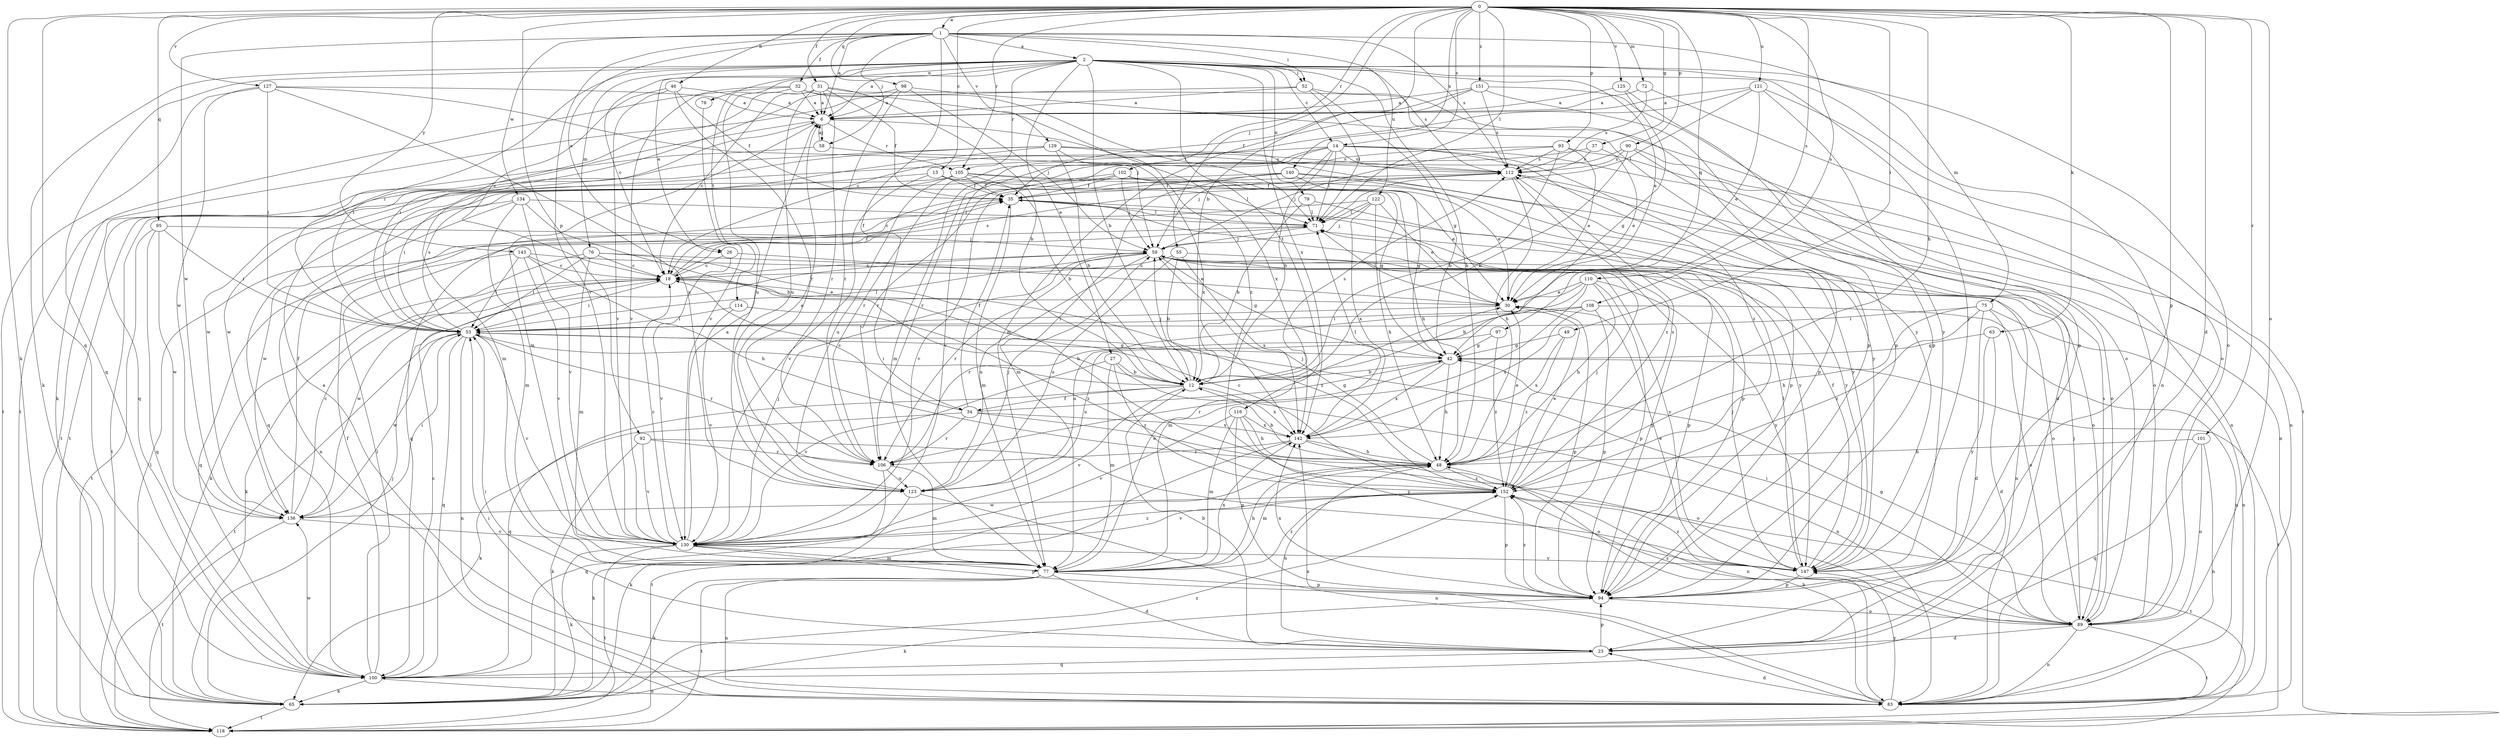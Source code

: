strict digraph  {
0;
1;
2;
6;
12;
13;
14;
18;
23;
26;
27;
30;
31;
32;
34;
35;
37;
42;
46;
48;
49;
52;
53;
55;
58;
59;
63;
65;
71;
72;
75;
76;
77;
78;
79;
83;
89;
90;
92;
93;
94;
95;
97;
98;
100;
101;
102;
105;
106;
108;
110;
112;
114;
116;
118;
121;
122;
123;
125;
127;
129;
130;
134;
136;
140;
142;
143;
147;
151;
152;
0 -> 1  [label=a];
0 -> 12  [label=b];
0 -> 13  [label=c];
0 -> 14  [label=c];
0 -> 23  [label=d];
0 -> 31  [label=f];
0 -> 37  [label=g];
0 -> 46  [label=h];
0 -> 48  [label=h];
0 -> 49  [label=i];
0 -> 55  [label=j];
0 -> 63  [label=k];
0 -> 65  [label=k];
0 -> 71  [label=l];
0 -> 72  [label=m];
0 -> 89  [label=o];
0 -> 90  [label=p];
0 -> 92  [label=p];
0 -> 93  [label=p];
0 -> 94  [label=p];
0 -> 95  [label=q];
0 -> 97  [label=q];
0 -> 98  [label=q];
0 -> 100  [label=q];
0 -> 101  [label=r];
0 -> 102  [label=r];
0 -> 105  [label=r];
0 -> 108  [label=s];
0 -> 110  [label=s];
0 -> 121  [label=u];
0 -> 125  [label=v];
0 -> 127  [label=v];
0 -> 140  [label=x];
0 -> 143  [label=y];
0 -> 151  [label=z];
1 -> 2  [label=a];
1 -> 6  [label=a];
1 -> 26  [label=e];
1 -> 32  [label=f];
1 -> 34  [label=f];
1 -> 52  [label=i];
1 -> 58  [label=j];
1 -> 75  [label=m];
1 -> 112  [label=s];
1 -> 122  [label=u];
1 -> 129  [label=v];
1 -> 130  [label=v];
1 -> 134  [label=w];
1 -> 136  [label=w];
2 -> 6  [label=a];
2 -> 12  [label=b];
2 -> 14  [label=c];
2 -> 18  [label=c];
2 -> 26  [label=e];
2 -> 27  [label=e];
2 -> 30  [label=e];
2 -> 48  [label=h];
2 -> 52  [label=i];
2 -> 53  [label=i];
2 -> 65  [label=k];
2 -> 76  [label=m];
2 -> 78  [label=n];
2 -> 79  [label=n];
2 -> 83  [label=n];
2 -> 89  [label=o];
2 -> 100  [label=q];
2 -> 105  [label=r];
2 -> 112  [label=s];
2 -> 114  [label=t];
2 -> 116  [label=t];
2 -> 142  [label=x];
2 -> 147  [label=y];
6 -> 58  [label=j];
6 -> 77  [label=m];
6 -> 100  [label=q];
6 -> 105  [label=r];
6 -> 142  [label=x];
12 -> 34  [label=f];
12 -> 53  [label=i];
12 -> 59  [label=j];
12 -> 100  [label=q];
12 -> 112  [label=s];
12 -> 130  [label=v];
12 -> 142  [label=x];
13 -> 35  [label=f];
13 -> 42  [label=g];
13 -> 53  [label=i];
13 -> 71  [label=l];
13 -> 130  [label=v];
14 -> 12  [label=b];
14 -> 59  [label=j];
14 -> 71  [label=l];
14 -> 77  [label=m];
14 -> 83  [label=n];
14 -> 94  [label=p];
14 -> 106  [label=r];
14 -> 112  [label=s];
14 -> 136  [label=w];
14 -> 152  [label=z];
18 -> 30  [label=e];
18 -> 35  [label=f];
18 -> 53  [label=i];
18 -> 65  [label=k];
18 -> 112  [label=s];
18 -> 136  [label=w];
18 -> 152  [label=z];
23 -> 6  [label=a];
23 -> 12  [label=b];
23 -> 48  [label=h];
23 -> 53  [label=i];
23 -> 94  [label=p];
23 -> 100  [label=q];
26 -> 18  [label=c];
26 -> 30  [label=e];
26 -> 130  [label=v];
27 -> 12  [label=b];
27 -> 77  [label=m];
27 -> 83  [label=n];
27 -> 130  [label=v];
27 -> 152  [label=z];
30 -> 53  [label=i];
30 -> 71  [label=l];
30 -> 94  [label=p];
31 -> 6  [label=a];
31 -> 12  [label=b];
31 -> 18  [label=c];
31 -> 35  [label=f];
31 -> 53  [label=i];
31 -> 89  [label=o];
31 -> 106  [label=r];
31 -> 123  [label=u];
32 -> 6  [label=a];
32 -> 65  [label=k];
32 -> 71  [label=l];
32 -> 123  [label=u];
32 -> 130  [label=v];
32 -> 152  [label=z];
34 -> 18  [label=c];
34 -> 35  [label=f];
34 -> 42  [label=g];
34 -> 65  [label=k];
34 -> 89  [label=o];
34 -> 106  [label=r];
34 -> 142  [label=x];
35 -> 71  [label=l];
35 -> 77  [label=m];
35 -> 94  [label=p];
35 -> 147  [label=y];
37 -> 30  [label=e];
37 -> 106  [label=r];
37 -> 112  [label=s];
42 -> 12  [label=b];
42 -> 48  [label=h];
42 -> 106  [label=r];
42 -> 118  [label=t];
42 -> 142  [label=x];
46 -> 6  [label=a];
46 -> 18  [label=c];
46 -> 35  [label=f];
46 -> 106  [label=r];
46 -> 130  [label=v];
48 -> 12  [label=b];
48 -> 30  [label=e];
48 -> 59  [label=j];
48 -> 65  [label=k];
48 -> 77  [label=m];
48 -> 152  [label=z];
49 -> 42  [label=g];
49 -> 142  [label=x];
49 -> 152  [label=z];
52 -> 6  [label=a];
52 -> 42  [label=g];
52 -> 71  [label=l];
52 -> 94  [label=p];
52 -> 118  [label=t];
53 -> 42  [label=g];
53 -> 83  [label=n];
53 -> 100  [label=q];
53 -> 106  [label=r];
53 -> 112  [label=s];
53 -> 118  [label=t];
53 -> 130  [label=v];
53 -> 136  [label=w];
55 -> 12  [label=b];
55 -> 18  [label=c];
55 -> 94  [label=p];
55 -> 123  [label=u];
55 -> 142  [label=x];
58 -> 6  [label=a];
58 -> 112  [label=s];
58 -> 118  [label=t];
59 -> 18  [label=c];
59 -> 42  [label=g];
59 -> 53  [label=i];
59 -> 83  [label=n];
59 -> 94  [label=p];
59 -> 106  [label=r];
59 -> 123  [label=u];
63 -> 23  [label=d];
63 -> 42  [label=g];
63 -> 147  [label=y];
65 -> 59  [label=j];
65 -> 71  [label=l];
65 -> 118  [label=t];
65 -> 152  [label=z];
71 -> 59  [label=j];
71 -> 89  [label=o];
72 -> 6  [label=a];
72 -> 89  [label=o];
72 -> 112  [label=s];
75 -> 23  [label=d];
75 -> 48  [label=h];
75 -> 53  [label=i];
75 -> 83  [label=n];
75 -> 89  [label=o];
75 -> 152  [label=z];
76 -> 18  [label=c];
76 -> 48  [label=h];
76 -> 53  [label=i];
76 -> 65  [label=k];
76 -> 77  [label=m];
76 -> 89  [label=o];
77 -> 23  [label=d];
77 -> 30  [label=e];
77 -> 48  [label=h];
77 -> 65  [label=k];
77 -> 83  [label=n];
77 -> 94  [label=p];
77 -> 118  [label=t];
77 -> 142  [label=x];
77 -> 152  [label=z];
78 -> 130  [label=v];
79 -> 12  [label=b];
79 -> 71  [label=l];
79 -> 147  [label=y];
83 -> 23  [label=d];
83 -> 48  [label=h];
83 -> 53  [label=i];
83 -> 142  [label=x];
83 -> 147  [label=y];
89 -> 23  [label=d];
89 -> 42  [label=g];
89 -> 53  [label=i];
89 -> 59  [label=j];
89 -> 83  [label=n];
89 -> 112  [label=s];
89 -> 118  [label=t];
89 -> 152  [label=z];
90 -> 12  [label=b];
90 -> 23  [label=d];
90 -> 89  [label=o];
90 -> 106  [label=r];
90 -> 112  [label=s];
92 -> 65  [label=k];
92 -> 89  [label=o];
92 -> 106  [label=r];
92 -> 130  [label=v];
93 -> 12  [label=b];
93 -> 30  [label=e];
93 -> 59  [label=j];
93 -> 83  [label=n];
93 -> 112  [label=s];
93 -> 130  [label=v];
94 -> 65  [label=k];
94 -> 89  [label=o];
94 -> 142  [label=x];
94 -> 152  [label=z];
95 -> 53  [label=i];
95 -> 59  [label=j];
95 -> 100  [label=q];
95 -> 118  [label=t];
95 -> 136  [label=w];
97 -> 42  [label=g];
97 -> 123  [label=u];
97 -> 152  [label=z];
98 -> 6  [label=a];
98 -> 53  [label=i];
98 -> 59  [label=j];
98 -> 106  [label=r];
98 -> 147  [label=y];
100 -> 18  [label=c];
100 -> 35  [label=f];
100 -> 65  [label=k];
100 -> 71  [label=l];
100 -> 83  [label=n];
100 -> 136  [label=w];
101 -> 48  [label=h];
101 -> 83  [label=n];
101 -> 89  [label=o];
101 -> 100  [label=q];
102 -> 18  [label=c];
102 -> 30  [label=e];
102 -> 35  [label=f];
102 -> 59  [label=j];
102 -> 130  [label=v];
102 -> 147  [label=y];
105 -> 12  [label=b];
105 -> 30  [label=e];
105 -> 35  [label=f];
105 -> 48  [label=h];
105 -> 53  [label=i];
105 -> 118  [label=t];
105 -> 123  [label=u];
106 -> 77  [label=m];
106 -> 100  [label=q];
106 -> 123  [label=u];
108 -> 53  [label=i];
108 -> 83  [label=n];
108 -> 94  [label=p];
108 -> 123  [label=u];
108 -> 142  [label=x];
110 -> 12  [label=b];
110 -> 30  [label=e];
110 -> 48  [label=h];
110 -> 77  [label=m];
110 -> 94  [label=p];
110 -> 106  [label=r];
110 -> 147  [label=y];
112 -> 35  [label=f];
112 -> 48  [label=h];
112 -> 89  [label=o];
112 -> 152  [label=z];
114 -> 53  [label=i];
114 -> 130  [label=v];
114 -> 152  [label=z];
116 -> 48  [label=h];
116 -> 77  [label=m];
116 -> 94  [label=p];
116 -> 130  [label=v];
116 -> 142  [label=x];
116 -> 147  [label=y];
121 -> 6  [label=a];
121 -> 18  [label=c];
121 -> 30  [label=e];
121 -> 71  [label=l];
121 -> 94  [label=p];
121 -> 118  [label=t];
122 -> 30  [label=e];
122 -> 48  [label=h];
122 -> 59  [label=j];
122 -> 71  [label=l];
122 -> 100  [label=q];
122 -> 142  [label=x];
123 -> 6  [label=a];
123 -> 59  [label=j];
123 -> 65  [label=k];
123 -> 83  [label=n];
125 -> 6  [label=a];
125 -> 42  [label=g];
125 -> 94  [label=p];
127 -> 6  [label=a];
127 -> 53  [label=i];
127 -> 59  [label=j];
127 -> 118  [label=t];
127 -> 123  [label=u];
127 -> 136  [label=w];
129 -> 12  [label=b];
129 -> 77  [label=m];
129 -> 112  [label=s];
129 -> 118  [label=t];
129 -> 136  [label=w];
129 -> 142  [label=x];
129 -> 147  [label=y];
130 -> 6  [label=a];
130 -> 18  [label=c];
130 -> 59  [label=j];
130 -> 65  [label=k];
130 -> 77  [label=m];
130 -> 94  [label=p];
130 -> 118  [label=t];
130 -> 147  [label=y];
130 -> 152  [label=z];
134 -> 12  [label=b];
134 -> 71  [label=l];
134 -> 77  [label=m];
134 -> 83  [label=n];
134 -> 130  [label=v];
134 -> 136  [label=w];
136 -> 18  [label=c];
136 -> 35  [label=f];
136 -> 53  [label=i];
136 -> 118  [label=t];
136 -> 130  [label=v];
140 -> 35  [label=f];
140 -> 42  [label=g];
140 -> 77  [label=m];
140 -> 83  [label=n];
140 -> 94  [label=p];
140 -> 100  [label=q];
142 -> 48  [label=h];
142 -> 71  [label=l];
142 -> 83  [label=n];
142 -> 106  [label=r];
142 -> 118  [label=t];
143 -> 18  [label=c];
143 -> 48  [label=h];
143 -> 53  [label=i];
143 -> 100  [label=q];
143 -> 130  [label=v];
143 -> 147  [label=y];
147 -> 30  [label=e];
147 -> 35  [label=f];
147 -> 59  [label=j];
147 -> 71  [label=l];
147 -> 94  [label=p];
147 -> 152  [label=z];
151 -> 6  [label=a];
151 -> 35  [label=f];
151 -> 77  [label=m];
151 -> 94  [label=p];
151 -> 112  [label=s];
151 -> 147  [label=y];
152 -> 18  [label=c];
152 -> 30  [label=e];
152 -> 59  [label=j];
152 -> 94  [label=p];
152 -> 112  [label=s];
152 -> 118  [label=t];
152 -> 130  [label=v];
152 -> 136  [label=w];
}
